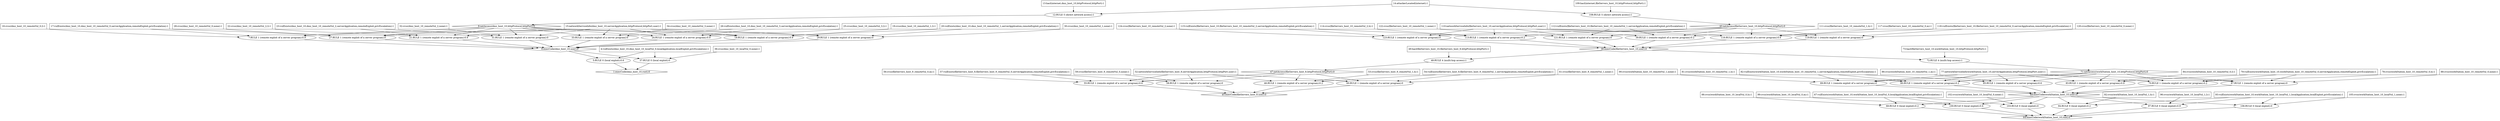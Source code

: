 strict digraph G {
  1 [ label="1:execCode(dmz_host_10,root):0" shape="diamond" ];
  2 [ label="4:vulExists(dmz_host_10,dmz_host_10_localVul_0,localApplication,localExploit,privEscalation):1" shape="box" ];
  3 [ label="5:RULE 0 (local exploit):0.6" shape="ellipse" ];
  4 [ label="6:execCode(dmz_host_10,user):0" shape="diamond" ];
  5 [ label="7:RULE 1 (remote exploit of a server program):0.9" shape="ellipse" ];
  6 [ label="8:netAccess(dmz_host_10,httpProtocol,httpPort):0" shape="diamond" ];
  7 [ label="12:RULE 5 (direct network access):1" shape="ellipse" ];
  8 [ label="13:hacl(internet,dmz_host_10,httpProtocol,httpPort):1" shape="box" ];
  9 [ label="14:attackerLocated(internet):1" shape="box" ];
  10 [ label="15:networkServiceInfo(dmz_host_10,serverApplication,httpProtocol,httpPort,user):1" shape="box" ];
  11 [ label="16:cvss(dmz_host_10_remoteVul_0,l):1" shape="box" ];
  12 [ label="17:vulExists(dmz_host_10,dmz_host_10_remoteVul_0,serverApplication,remoteExploit,privEscalation):1" shape="box" ];
  13 [ label="18:RULE 1 (remote exploit of a server program):0.9" shape="ellipse" ];
  14 [ label="19:cvss(dmz_host_10_remoteVul_1,l):1" shape="box" ];
  15 [ label="20:vulExists(dmz_host_10,dmz_host_10_remoteVul_1,serverApplication,remoteExploit,privEscalation):1" shape="box" ];
  16 [ label="21:RULE 1 (remote exploit of a server program):0.9" shape="ellipse" ];
  17 [ label="22:cvss(dmz_host_10_remoteVul_2,l):1" shape="box" ];
  18 [ label="23:vulExists(dmz_host_10,dmz_host_10_remoteVul_2,serverApplication,remoteExploit,privEscalation):1" shape="box" ];
  19 [ label="24:RULE 1 (remote exploit of a server program):0.9" shape="ellipse" ];
  20 [ label="25:cvss(dmz_host_10_remoteVul_3,l):1" shape="box" ];
  21 [ label="26:vulExists(dmz_host_10,dmz_host_10_remoteVul_3,serverApplication,remoteExploit,privEscalation):1" shape="box" ];
  22 [ label="27:RULE 1 (remote exploit of a server program):0" shape="ellipse" ];
  23 [ label="28:cvss(dmz_host_10_remoteVul_0,none):1" shape="box" ];
  24 [ label="29:RULE 1 (remote exploit of a server program):0" shape="ellipse" ];
  25 [ label="30:cvss(dmz_host_10_remoteVul_1,none):1" shape="box" ];
  26 [ label="31:RULE 1 (remote exploit of a server program):0" shape="ellipse" ];
  27 [ label="32:cvss(dmz_host_10_remoteVul_2,none):1" shape="box" ];
  28 [ label="33:RULE 1 (remote exploit of a server program):0" shape="ellipse" ];
  29 [ label="34:cvss(dmz_host_10_remoteVul_3,none):1" shape="box" ];
  30 [ label="36:cvss(dmz_host_10_localVul_0,none):1" shape="box" ];
  31 [ label="37:RULE 0 (local exploit):0" shape="ellipse" ];
  32 [ label="38:execCode(fileServers_host_10,user):0" shape="diamond" ];
  33 [ label="39:RULE 1 (remote exploit of a server program):0.2" shape="ellipse" ];
  34 [ label="40:netAccess(fileServers_host_10,httpProtocol,httpPort):0" shape="diamond" ];
  35 [ label="45:execCode(fileServers_host_9,user):0" shape="diamond" ];
  36 [ label="46:RULE 1 (remote exploit of a server program):0.2" shape="ellipse" ];
  37 [ label="47:netAccess(fileServers_host_9,httpProtocol,httpPort):0" shape="diamond" ];
  38 [ label="48:RULE 4 (multi-hop access):1" shape="ellipse" ];
  39 [ label="49:hacl(fileServers_host_10,fileServers_host_9,httpProtocol,httpPort):1" shape="box" ];
  40 [ label="52:networkServiceInfo(fileServers_host_9,serverApplication,httpProtocol,httpPort,user):1" shape="box" ];
  41 [ label="53:cvss(fileServers_host_9_remoteVul_1,h):1" shape="box" ];
  42 [ label="54:vulExists(fileServers_host_9,fileServers_host_9_remoteVul_1,serverApplication,remoteExploit,privEscalation):1" shape="box" ];
  43 [ label="55:RULE 1 (remote exploit of a server program):0.6" shape="ellipse" ];
  44 [ label="56:cvss(fileServers_host_9_remoteVul_0,m):1" shape="box" ];
  45 [ label="57:vulExists(fileServers_host_9,fileServers_host_9_remoteVul_0,serverApplication,remoteExploit,privEscalation):1" shape="box" ];
  46 [ label="58:RULE 1 (remote exploit of a server program):0" shape="ellipse" ];
  47 [ label="59:cvss(fileServers_host_9_remoteVul_0,none):1" shape="box" ];
  48 [ label="60:RULE 1 (remote exploit of a server program):0" shape="ellipse" ];
  49 [ label="61:cvss(fileServers_host_9_remoteVul_1,none):1" shape="box" ];
  50 [ label="64:execCode(workStation_host_10,root):0" shape="diamond" ];
  51 [ label="66:cvss(workStation_host_10_localVul_0,h):1" shape="box" ];
  52 [ label="67:vulExists(workStation_host_10,workStation_host_10_localVul_0,localApplication,localExploit,privEscalation):1" shape="box" ];
  53 [ label="68:RULE 0 (local exploit):0.2" shape="ellipse" ];
  54 [ label="69:execCode(workStation_host_10,user):0" shape="diamond" ];
  55 [ label="70:RULE 1 (remote exploit of a server program):0.2" shape="ellipse" ];
  56 [ label="71:netAccess(workStation_host_10,httpProtocol,httpPort):0" shape="diamond" ];
  57 [ label="72:RULE 4 (multi-hop access):1" shape="ellipse" ];
  58 [ label="73:hacl(fileServers_host_10,workStation_host_10,httpProtocol,httpPort):1" shape="box" ];
  59 [ label="77:networkServiceInfo(workStation_host_10,serverApplication,httpProtocol,httpPort,user):1" shape="box" ];
  60 [ label="78:cvss(workStation_host_10_remoteVul_0,h):1" shape="box" ];
  61 [ label="79:vulExists(workStation_host_10,workStation_host_10_remoteVul_0,serverApplication,remoteExploit,privEscalation):1" shape="box" ];
  62 [ label="80:RULE 1 (remote exploit of a server program):0.2" shape="ellipse" ];
  63 [ label="81:cvss(workStation_host_10_remoteVul_1,h):1" shape="box" ];
  64 [ label="82:vulExists(workStation_host_10,workStation_host_10_remoteVul_1,serverApplication,remoteExploit,privEscalation):1" shape="box" ];
  65 [ label="83:RULE 1 (remote exploit of a server program):0.9" shape="ellipse" ];
  66 [ label="84:cvss(workStation_host_10_remoteVul_0,l):1" shape="box" ];
  67 [ label="85:RULE 1 (remote exploit of a server program):0.6" shape="ellipse" ];
  68 [ label="86:cvss(workStation_host_10_remoteVul_1,m):1" shape="box" ];
  69 [ label="87:RULE 1 (remote exploit of a server program):0" shape="ellipse" ];
  70 [ label="88:cvss(workStation_host_10_remoteVul_0,none):1" shape="box" ];
  71 [ label="89:RULE 1 (remote exploit of a server program):0" shape="ellipse" ];
  72 [ label="90:cvss(workStation_host_10_remoteVul_1,none):1" shape="box" ];
  73 [ label="92:cvss(workStation_host_10_localVul_1,h):1" shape="box" ];
  74 [ label="93:vulExists(workStation_host_10,workStation_host_10_localVul_1,localApplication,localExploit,privEscalation):1" shape="box" ];
  75 [ label="94:RULE 0 (local exploit):0.2" shape="ellipse" ];
  76 [ label="96:cvss(workStation_host_10_localVul_1,l):1" shape="box" ];
  77 [ label="97:RULE 0 (local exploit):0.9" shape="ellipse" ];
  78 [ label="99:cvss(workStation_host_10_localVul_0,m):1" shape="box" ];
  79 [ label="100:RULE 0 (local exploit):0.6" shape="ellipse" ];
  80 [ label="102:cvss(workStation_host_10_localVul_0,none):1" shape="box" ];
  81 [ label="103:RULE 0 (local exploit):0" shape="ellipse" ];
  82 [ label="105:cvss(workStation_host_10_localVul_1,none):1" shape="box" ];
  83 [ label="106:RULE 0 (local exploit):0" shape="ellipse" ];
  84 [ label="108:RULE 5 (direct network access):1" shape="ellipse" ];
  85 [ label="109:hacl(internet,fileServers_host_10,httpProtocol,httpPort):1" shape="box" ];
  86 [ label="110:networkServiceInfo(fileServers_host_10,serverApplication,httpProtocol,httpPort,user):1" shape="box" ];
  87 [ label="111:cvss(fileServers_host_10_remoteVul_1,h):1" shape="box" ];
  88 [ label="112:vulExists(fileServers_host_10,fileServers_host_10_remoteVul_1,serverApplication,remoteExploit,privEscalation):1" shape="box" ];
  89 [ label="113:RULE 1 (remote exploit of a server program):0.2" shape="ellipse" ];
  90 [ label="114:cvss(fileServers_host_10_remoteVul_2,h):1" shape="box" ];
  91 [ label="115:vulExists(fileServers_host_10,fileServers_host_10_remoteVul_2,serverApplication,remoteExploit,privEscalation):1" shape="box" ];
  92 [ label="116:RULE 1 (remote exploit of a server program):0.6" shape="ellipse" ];
  93 [ label="117:cvss(fileServers_host_10_remoteVul_0,m):1" shape="box" ];
  94 [ label="118:vulExists(fileServers_host_10,fileServers_host_10_remoteVul_0,serverApplication,remoteExploit,privEscalation):1" shape="box" ];
  95 [ label="119:RULE 1 (remote exploit of a server program):0" shape="ellipse" ];
  96 [ label="120:cvss(fileServers_host_10_remoteVul_0,none):1" shape="box" ];
  97 [ label="121:RULE 1 (remote exploit of a server program):0" shape="ellipse" ];
  98 [ label="122:cvss(fileServers_host_10_remoteVul_1,none):1" shape="box" ];
  99 [ label="123:RULE 1 (remote exploit of a server program):0" shape="ellipse" ];
  100 [ label="124:cvss(fileServers_host_10_remoteVul_2,none):1" shape="box" ];
  2 -> 3 [ color="black" ];
  8 -> 7 [ color="black" ];
  9 -> 7 [ color="black" ];
  7 -> 6 [ color="black" ];
  6 -> 5 [ color="black" ];
  10 -> 5 [ color="black" ];
  11 -> 5 [ color="black" ];
  12 -> 5 [ color="black" ];
  5 -> 4 [ color="black" ];
  6 -> 13 [ color="black" ];
  10 -> 13 [ color="black" ];
  14 -> 13 [ color="black" ];
  15 -> 13 [ color="black" ];
  13 -> 4 [ color="black" ];
  6 -> 16 [ color="black" ];
  10 -> 16 [ color="black" ];
  17 -> 16 [ color="black" ];
  18 -> 16 [ color="black" ];
  16 -> 4 [ color="black" ];
  6 -> 19 [ color="black" ];
  10 -> 19 [ color="black" ];
  20 -> 19 [ color="black" ];
  21 -> 19 [ color="black" ];
  19 -> 4 [ color="black" ];
  6 -> 22 [ color="black" ];
  10 -> 22 [ color="black" ];
  23 -> 22 [ color="black" ];
  12 -> 22 [ color="black" ];
  22 -> 4 [ color="black" ];
  6 -> 24 [ color="black" ];
  10 -> 24 [ color="black" ];
  25 -> 24 [ color="black" ];
  15 -> 24 [ color="black" ];
  24 -> 4 [ color="black" ];
  6 -> 26 [ color="black" ];
  10 -> 26 [ color="black" ];
  27 -> 26 [ color="black" ];
  18 -> 26 [ color="black" ];
  26 -> 4 [ color="black" ];
  6 -> 28 [ color="black" ];
  10 -> 28 [ color="black" ];
  29 -> 28 [ color="black" ];
  21 -> 28 [ color="black" ];
  28 -> 4 [ color="black" ];
  4 -> 3 [ color="black" ];
  3 -> 1 [ color="black" ];
  30 -> 31 [ color="black" ];
  2 -> 31 [ color="black" ];
  4 -> 31 [ color="black" ];
  31 -> 1 [ color="black" ];
  39 -> 38 [ color="black" ];
  32 -> 38 [ color="black" ];
  38 -> 37 [ color="black" ];
  37 -> 36 [ color="black" ];
  40 -> 36 [ color="black" ];
  41 -> 36 [ color="black" ];
  42 -> 36 [ color="black" ];
  36 -> 35 [ color="black" ];
  37 -> 43 [ color="black" ];
  40 -> 43 [ color="black" ];
  44 -> 43 [ color="black" ];
  45 -> 43 [ color="black" ];
  43 -> 35 [ color="black" ];
  37 -> 46 [ color="black" ];
  40 -> 46 [ color="black" ];
  47 -> 46 [ color="black" ];
  45 -> 46 [ color="black" ];
  46 -> 35 [ color="black" ];
  37 -> 48 [ color="black" ];
  40 -> 48 [ color="black" ];
  49 -> 48 [ color="black" ];
  42 -> 48 [ color="black" ];
  48 -> 35 [ color="black" ];
  51 -> 53 [ color="black" ];
  52 -> 53 [ color="black" ];
  58 -> 57 [ color="black" ];
  32 -> 57 [ color="black" ];
  57 -> 56 [ color="black" ];
  56 -> 55 [ color="black" ];
  59 -> 55 [ color="black" ];
  60 -> 55 [ color="black" ];
  61 -> 55 [ color="black" ];
  55 -> 54 [ color="black" ];
  56 -> 62 [ color="black" ];
  59 -> 62 [ color="black" ];
  63 -> 62 [ color="black" ];
  64 -> 62 [ color="black" ];
  62 -> 54 [ color="black" ];
  56 -> 65 [ color="black" ];
  59 -> 65 [ color="black" ];
  66 -> 65 [ color="black" ];
  61 -> 65 [ color="black" ];
  65 -> 54 [ color="black" ];
  56 -> 67 [ color="black" ];
  59 -> 67 [ color="black" ];
  68 -> 67 [ color="black" ];
  64 -> 67 [ color="black" ];
  67 -> 54 [ color="black" ];
  56 -> 69 [ color="black" ];
  59 -> 69 [ color="black" ];
  70 -> 69 [ color="black" ];
  61 -> 69 [ color="black" ];
  69 -> 54 [ color="black" ];
  56 -> 71 [ color="black" ];
  59 -> 71 [ color="black" ];
  72 -> 71 [ color="black" ];
  64 -> 71 [ color="black" ];
  71 -> 54 [ color="black" ];
  54 -> 53 [ color="black" ];
  53 -> 50 [ color="black" ];
  73 -> 75 [ color="black" ];
  74 -> 75 [ color="black" ];
  54 -> 75 [ color="black" ];
  75 -> 50 [ color="black" ];
  76 -> 77 [ color="black" ];
  74 -> 77 [ color="black" ];
  54 -> 77 [ color="black" ];
  77 -> 50 [ color="black" ];
  78 -> 79 [ color="black" ];
  52 -> 79 [ color="black" ];
  54 -> 79 [ color="black" ];
  79 -> 50 [ color="black" ];
  80 -> 81 [ color="black" ];
  52 -> 81 [ color="black" ];
  54 -> 81 [ color="black" ];
  81 -> 50 [ color="black" ];
  82 -> 83 [ color="black" ];
  74 -> 83 [ color="black" ];
  54 -> 83 [ color="black" ];
  83 -> 50 [ color="black" ];
  85 -> 84 [ color="black" ];
  9 -> 84 [ color="black" ];
  84 -> 34 [ color="black" ];
  34 -> 33 [ color="black" ];
  86 -> 33 [ color="black" ];
  87 -> 33 [ color="black" ];
  88 -> 33 [ color="black" ];
  33 -> 32 [ color="black" ];
  34 -> 89 [ color="black" ];
  86 -> 89 [ color="black" ];
  90 -> 89 [ color="black" ];
  91 -> 89 [ color="black" ];
  89 -> 32 [ color="black" ];
  34 -> 92 [ color="black" ];
  86 -> 92 [ color="black" ];
  93 -> 92 [ color="black" ];
  94 -> 92 [ color="black" ];
  92 -> 32 [ color="black" ];
  34 -> 95 [ color="black" ];
  86 -> 95 [ color="black" ];
  96 -> 95 [ color="black" ];
  94 -> 95 [ color="black" ];
  95 -> 32 [ color="black" ];
  34 -> 97 [ color="black" ];
  86 -> 97 [ color="black" ];
  98 -> 97 [ color="black" ];
  88 -> 97 [ color="black" ];
  97 -> 32 [ color="black" ];
  34 -> 99 [ color="black" ];
  86 -> 99 [ color="black" ];
  100 -> 99 [ color="black" ];
  91 -> 99 [ color="black" ];
  99 -> 32 [ color="black" ];
}
